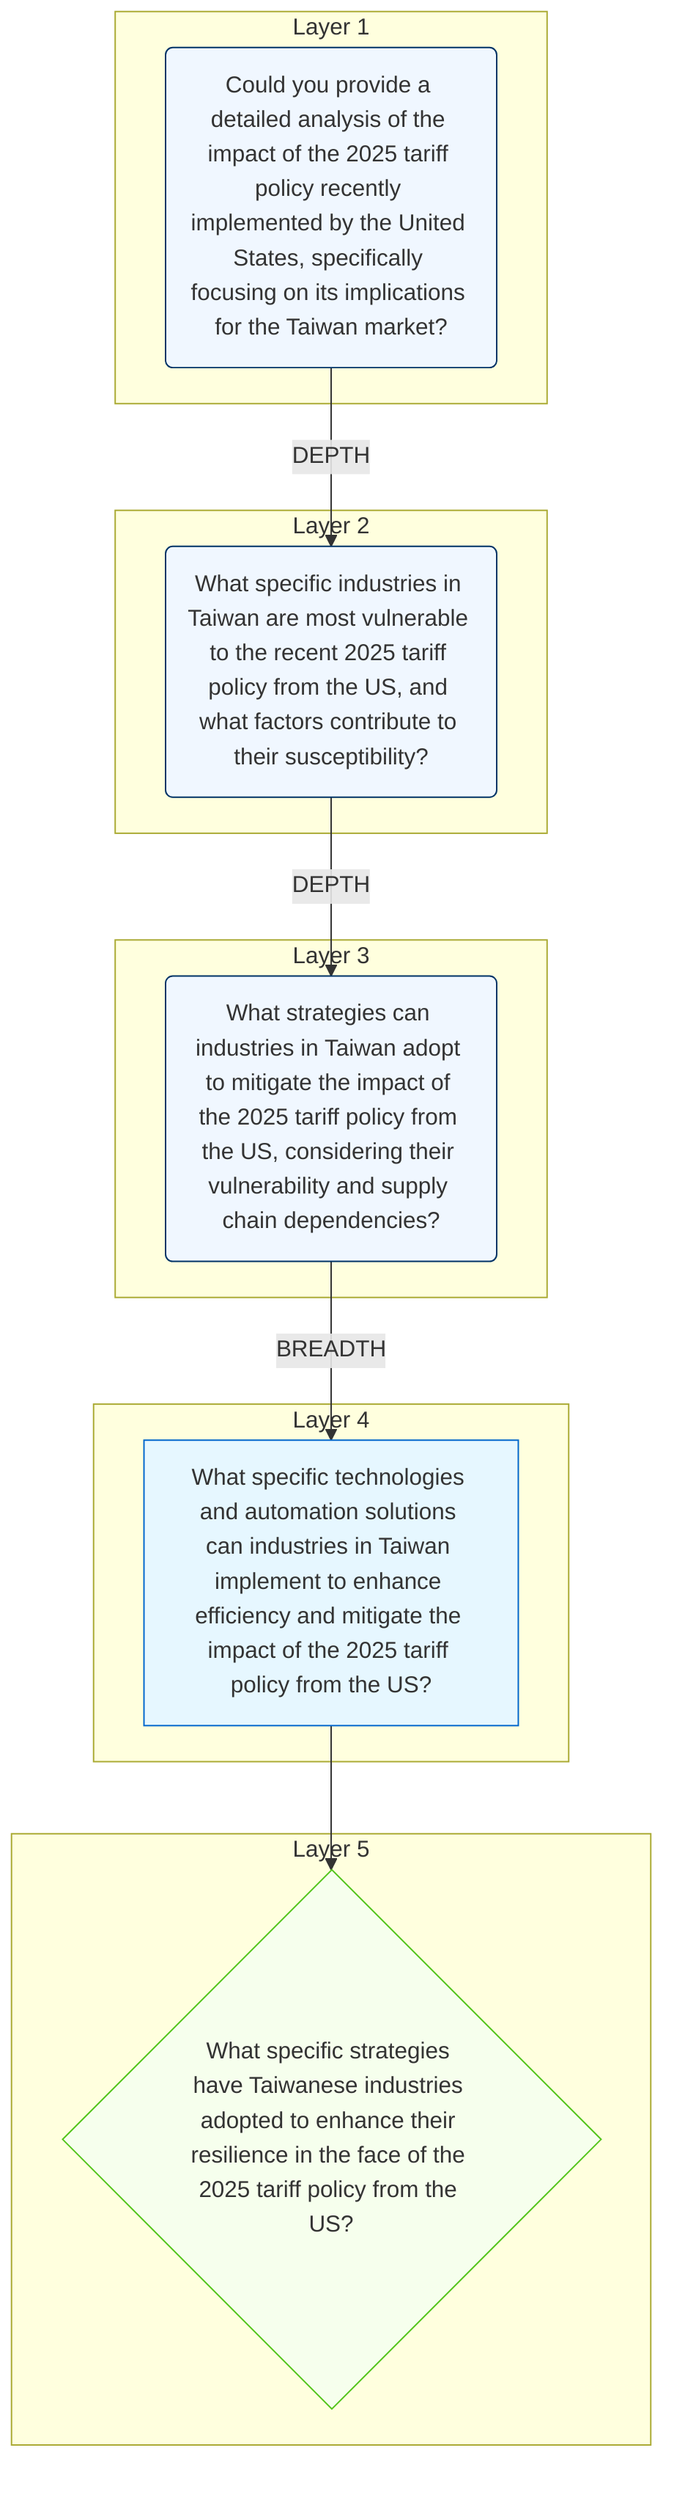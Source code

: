 flowchart TB

    subgraph Layer_1[Layer 1]
        analysis_20250512_151901_root(Could you provide a detailed analysis of the impact of the 2025 tariff policy recently implemented by the United States, specifically focusing on its implications for the Taiwan market?)
    end
    subgraph Layer_2[Layer 2]
        analysis_20250512_151901_root_depth_1(What specific industries in Taiwan are most vulnerable to the recent 2025 tariff policy from the US, and what factors contribute to their susceptibility?)
    end
    subgraph Layer_3[Layer 3]
        analysis_20250512_151901_root_depth_1_depth_1(What strategies can industries in Taiwan adopt to mitigate the impact of the 2025 tariff policy from the US, considering their vulnerability and supply chain dependencies?)
    end
    subgraph Layer_4[Layer 4]
        analysis_20250512_151901_root_depth_1_depth_1_depth_1[What specific technologies and automation solutions can industries in Taiwan implement to enhance efficiency and mitigate the impact of the 2025 tariff policy from the US?]
    end
    subgraph Layer_5[Layer 5]
        analysis_20250512_151901_root_depth_1_depth_1_depth_1_breadth_2{What specific strategies have Taiwanese industries adopted to enhance their resilience in the face of the 2025 tariff policy from the US?}
    end

    analysis_20250512_151901_root -->|DEPTH| analysis_20250512_151901_root_depth_1
    analysis_20250512_151901_root_depth_1 -->|DEPTH| analysis_20250512_151901_root_depth_1_depth_1
    analysis_20250512_151901_root_depth_1_depth_1 -->|BREADTH| analysis_20250512_151901_root_depth_1_depth_1_depth_1
    analysis_20250512_151901_root_depth_1_depth_1_depth_1 --> analysis_20250512_151901_root_depth_1_depth_1_depth_1_breadth_2


style analysis_20250512_151901_root fill:#f0f7ff,stroke:#003366
style analysis_20250512_151901_root_depth_1 fill:#f0f7ff,stroke:#003366
style analysis_20250512_151901_root_depth_1_depth_1 fill:#f0f7ff,stroke:#003366
style analysis_20250512_151901_root_depth_1_depth_1_depth_1 fill:#e6f7ff,stroke:#0066cc
style analysis_20250512_151901_root_depth_1_depth_1_depth_1_breadth_2 fill:#f6ffed,stroke:#52c41a
